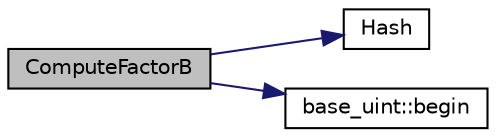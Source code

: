 digraph "ComputeFactorB"
{
  edge [fontname="Helvetica",fontsize="10",labelfontname="Helvetica",labelfontsize="10"];
  node [fontname="Helvetica",fontsize="10",shape=record];
  rankdir="LR";
  Node70 [label="ComputeFactorB",height=0.2,width=0.4,color="black", fillcolor="grey75", style="filled", fontcolor="black"];
  Node70 -> Node71 [color="midnightblue",fontsize="10",style="solid",fontname="Helvetica"];
  Node71 [label="Hash",height=0.2,width=0.4,color="black", fillcolor="white", style="filled",URL="$hash_8h.html#a12c5e981d7f5f2850027fd5e932eff61",tooltip="Compute the 256-bit hash of a std::string. "];
  Node70 -> Node72 [color="midnightblue",fontsize="10",style="solid",fontname="Helvetica"];
  Node72 [label="base_uint::begin",height=0.2,width=0.4,color="black", fillcolor="white", style="filled",URL="$classbase__uint.html#aaa32054bf4e8fbb31d54a75f6065174d"];
}
